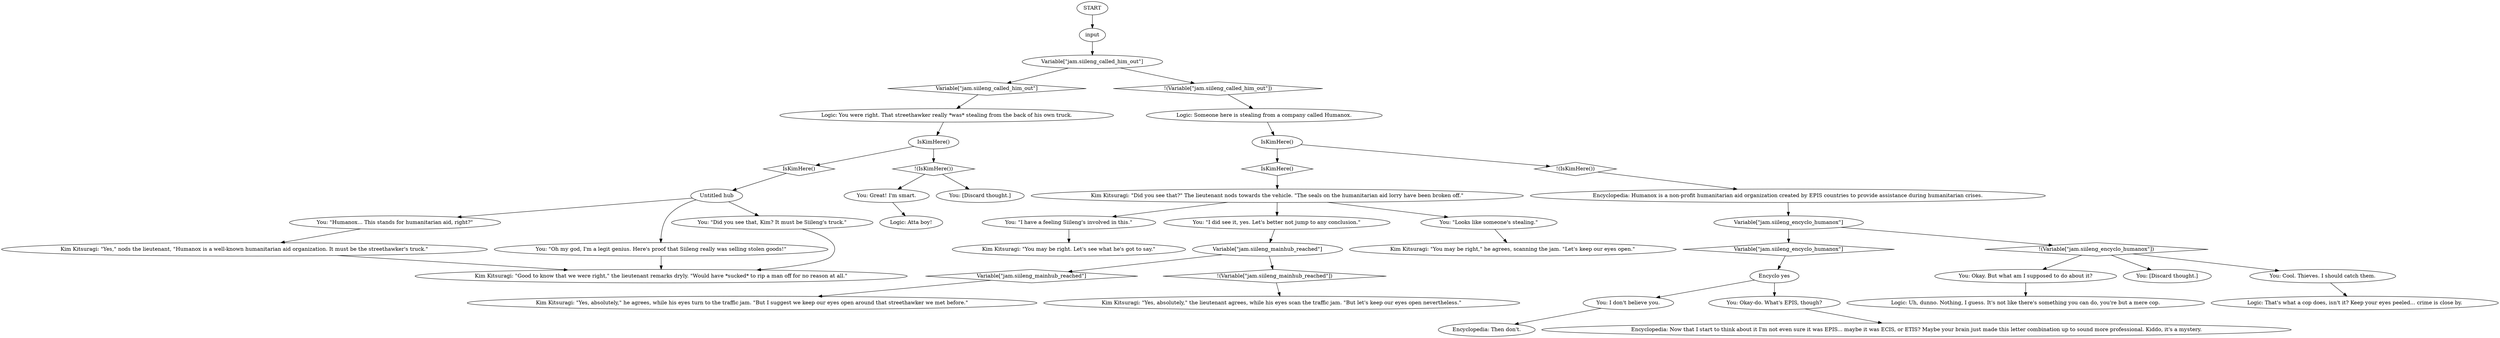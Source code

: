 # JAM ORB / logic orb
# logic afterthought about the humanitarian guy being all suspicious and whatnot
# ==================================================
digraph G {
	  0 [label="START"];
	  1 [label="input"];
	  2 [label="Kim Kitsuragi: \"Did you see that?\" The lieutenant nods towards the vehicle. \"The seals on the humanitarian aid lorry have been broken off.\""];
	  3 [label="Kim Kitsuragi: \"Yes, absolutely,\" he agrees, while his eyes turn to the traffic jam. \"But I suggest we keep our eyes open around that streethawker we met before.\""];
	  4 [label="Untitled hub"];
	  5 [label="You: Great! I'm smart."];
	  6 [label="Kim Kitsuragi: \"Yes, absolutely,\" the lieutenant agrees, while his eyes scan the traffic jam. \"But let's keep our eyes open nevertheless.\""];
	  7 [label="Logic: Someone here is stealing from a company called Humanox."];
	  8 [label="Kim Kitsuragi: \"You may be right,\" he agrees, scanning the jam. \"Let's keep our eyes open.\""];
	  9 [label="Encyclopedia: Then don't."];
	  10 [label="Variable[\"jam.siileng_called_him_out\"]"];
	  11 [label="Variable[\"jam.siileng_called_him_out\"]", shape=diamond];
	  12 [label="!(Variable[\"jam.siileng_called_him_out\"])", shape=diamond];
	  14 [label="Variable[\"jam.siileng_mainhub_reached\"]"];
	  15 [label="Variable[\"jam.siileng_mainhub_reached\"]", shape=diamond];
	  16 [label="!(Variable[\"jam.siileng_mainhub_reached\"])", shape=diamond];
	  17 [label="You: Okay. But what am I supposed to do about it?"];
	  18 [label="You: \"I have a feeling Siileng's involved in this.\""];
	  19 [label="Kim Kitsuragi: \"You may be right. Let's see what he's got to say.\""];
	  20 [label="You: I don't believe you."];
	  21 [label="Logic: You were right. That streethawker really *was* stealing from the back of his own truck."];
	  22 [label="You: \"Humanox... This stands for humanitarian aid, right?\""];
	  23 [label="Kim Kitsuragi: \"Good to know that we were right,\" the lieutenant remarks dryly. \"Would have *sucked* to rip a man off for no reason at all.\""];
	  24 [label="Variable[\"jam.siileng_encyclo_humanox\"]"];
	  25 [label="Variable[\"jam.siileng_encyclo_humanox\"]", shape=diamond];
	  26 [label="!(Variable[\"jam.siileng_encyclo_humanox\"])", shape=diamond];
	  27 [label="You: \"Oh my god, I'm a legit genius. Here's proof that Siileng really was selling stolen goods!\""];
	  28 [label="Logic: Uh, dunno. Nothing, I guess. It's not like there's something you can do, you're but a mere cop."];
	  29 [label="Kim Kitsuragi: \"Yes,\" nods the lieutenant, \"Humanox is a well-known humanitarian aid organization. It must be the streethawker's truck.\""];
	  30 [label="You: [Discard thought.]"];
	  31 [label="Encyclopedia: Humanox is a non-profit humanitarian aid organization created by EPIS countries to provide assistance during humanitarian crises."];
	  32 [label="You: \"Did you see that, Kim? It must be Siileng's truck.\""];
	  33 [label="Logic: Atta boy!"];
	  34 [label="You: \"I did see it, yes. Let's better not jump to any conclusion.\""];
	  35 [label="IsKimHere()"];
	  36 [label="IsKimHere()", shape=diamond];
	  37 [label="!(IsKimHere())", shape=diamond];
	  38 [label="IsKimHere()"];
	  39 [label="IsKimHere()", shape=diamond];
	  40 [label="!(IsKimHere())", shape=diamond];
	  41 [label="You: Okay-do. What's EPIS, though?"];
	  42 [label="You: [Discard thought.]"];
	  43 [label="You: \"Looks like someone's stealing.\""];
	  44 [label="Encyclopedia: Now that I start to think about it I'm not even sure it was EPIS... maybe it was ECIS, or ETIS? Maybe your brain just made this letter combination up to sound more professional. Kiddo, it's a mystery."];
	  45 [label="Logic: That's what a cop does, isn't it? Keep your eyes peeled... crime is close by."];
	  46 [label="Encyclo yes"];
	  47 [label="You: Cool. Thieves. I should catch them."];
	  0 -> 1
	  1 -> 10
	  2 -> 18
	  2 -> 43
	  2 -> 34
	  4 -> 32
	  4 -> 27
	  4 -> 22
	  5 -> 33
	  7 -> 38
	  10 -> 11
	  10 -> 12
	  11 -> 21
	  12 -> 7
	  14 -> 16
	  14 -> 15
	  15 -> 3
	  16 -> 6
	  17 -> 28
	  18 -> 19
	  20 -> 9
	  21 -> 35
	  22 -> 29
	  24 -> 25
	  24 -> 26
	  25 -> 46
	  26 -> 17
	  26 -> 30
	  26 -> 47
	  27 -> 23
	  29 -> 23
	  31 -> 24
	  32 -> 23
	  34 -> 14
	  35 -> 36
	  35 -> 37
	  36 -> 4
	  37 -> 42
	  37 -> 5
	  38 -> 40
	  38 -> 39
	  39 -> 2
	  40 -> 31
	  41 -> 44
	  43 -> 8
	  46 -> 41
	  46 -> 20
	  47 -> 45
}

